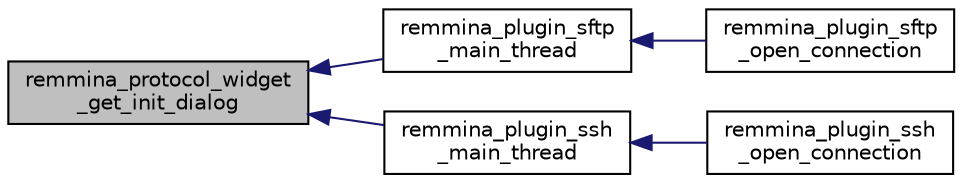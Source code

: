 digraph "remmina_protocol_widget_get_init_dialog"
{
  edge [fontname="Helvetica",fontsize="10",labelfontname="Helvetica",labelfontsize="10"];
  node [fontname="Helvetica",fontsize="10",shape=record];
  rankdir="LR";
  Node1879 [label="remmina_protocol_widget\l_get_init_dialog",height=0.2,width=0.4,color="black", fillcolor="grey75", style="filled", fontcolor="black"];
  Node1879 -> Node1880 [dir="back",color="midnightblue",fontsize="10",style="solid",fontname="Helvetica"];
  Node1880 [label="remmina_plugin_sftp\l_main_thread",height=0.2,width=0.4,color="black", fillcolor="white", style="filled",URL="$remmina__sftp__plugin_8c.html#ab524c406d78b2e32a339884fbdae56a9"];
  Node1880 -> Node1881 [dir="back",color="midnightblue",fontsize="10",style="solid",fontname="Helvetica"];
  Node1881 [label="remmina_plugin_sftp\l_open_connection",height=0.2,width=0.4,color="black", fillcolor="white", style="filled",URL="$remmina__sftp__plugin_8c.html#a0553d8f4834a1865e3640ec4180e63c4"];
  Node1879 -> Node1882 [dir="back",color="midnightblue",fontsize="10",style="solid",fontname="Helvetica"];
  Node1882 [label="remmina_plugin_ssh\l_main_thread",height=0.2,width=0.4,color="black", fillcolor="white", style="filled",URL="$remmina__ssh__plugin_8c.html#a4fa1cd6e50c66d79e727d7264fc454ee",tooltip="Remmina Protocol plugin main function. "];
  Node1882 -> Node1883 [dir="back",color="midnightblue",fontsize="10",style="solid",fontname="Helvetica"];
  Node1883 [label="remmina_plugin_ssh\l_open_connection",height=0.2,width=0.4,color="black", fillcolor="white", style="filled",URL="$remmina__ssh__plugin_8c.html#a01bb81cfc23add39c9260e888ef1d88f",tooltip="Initialize the the main window properties and the pthread. "];
}
